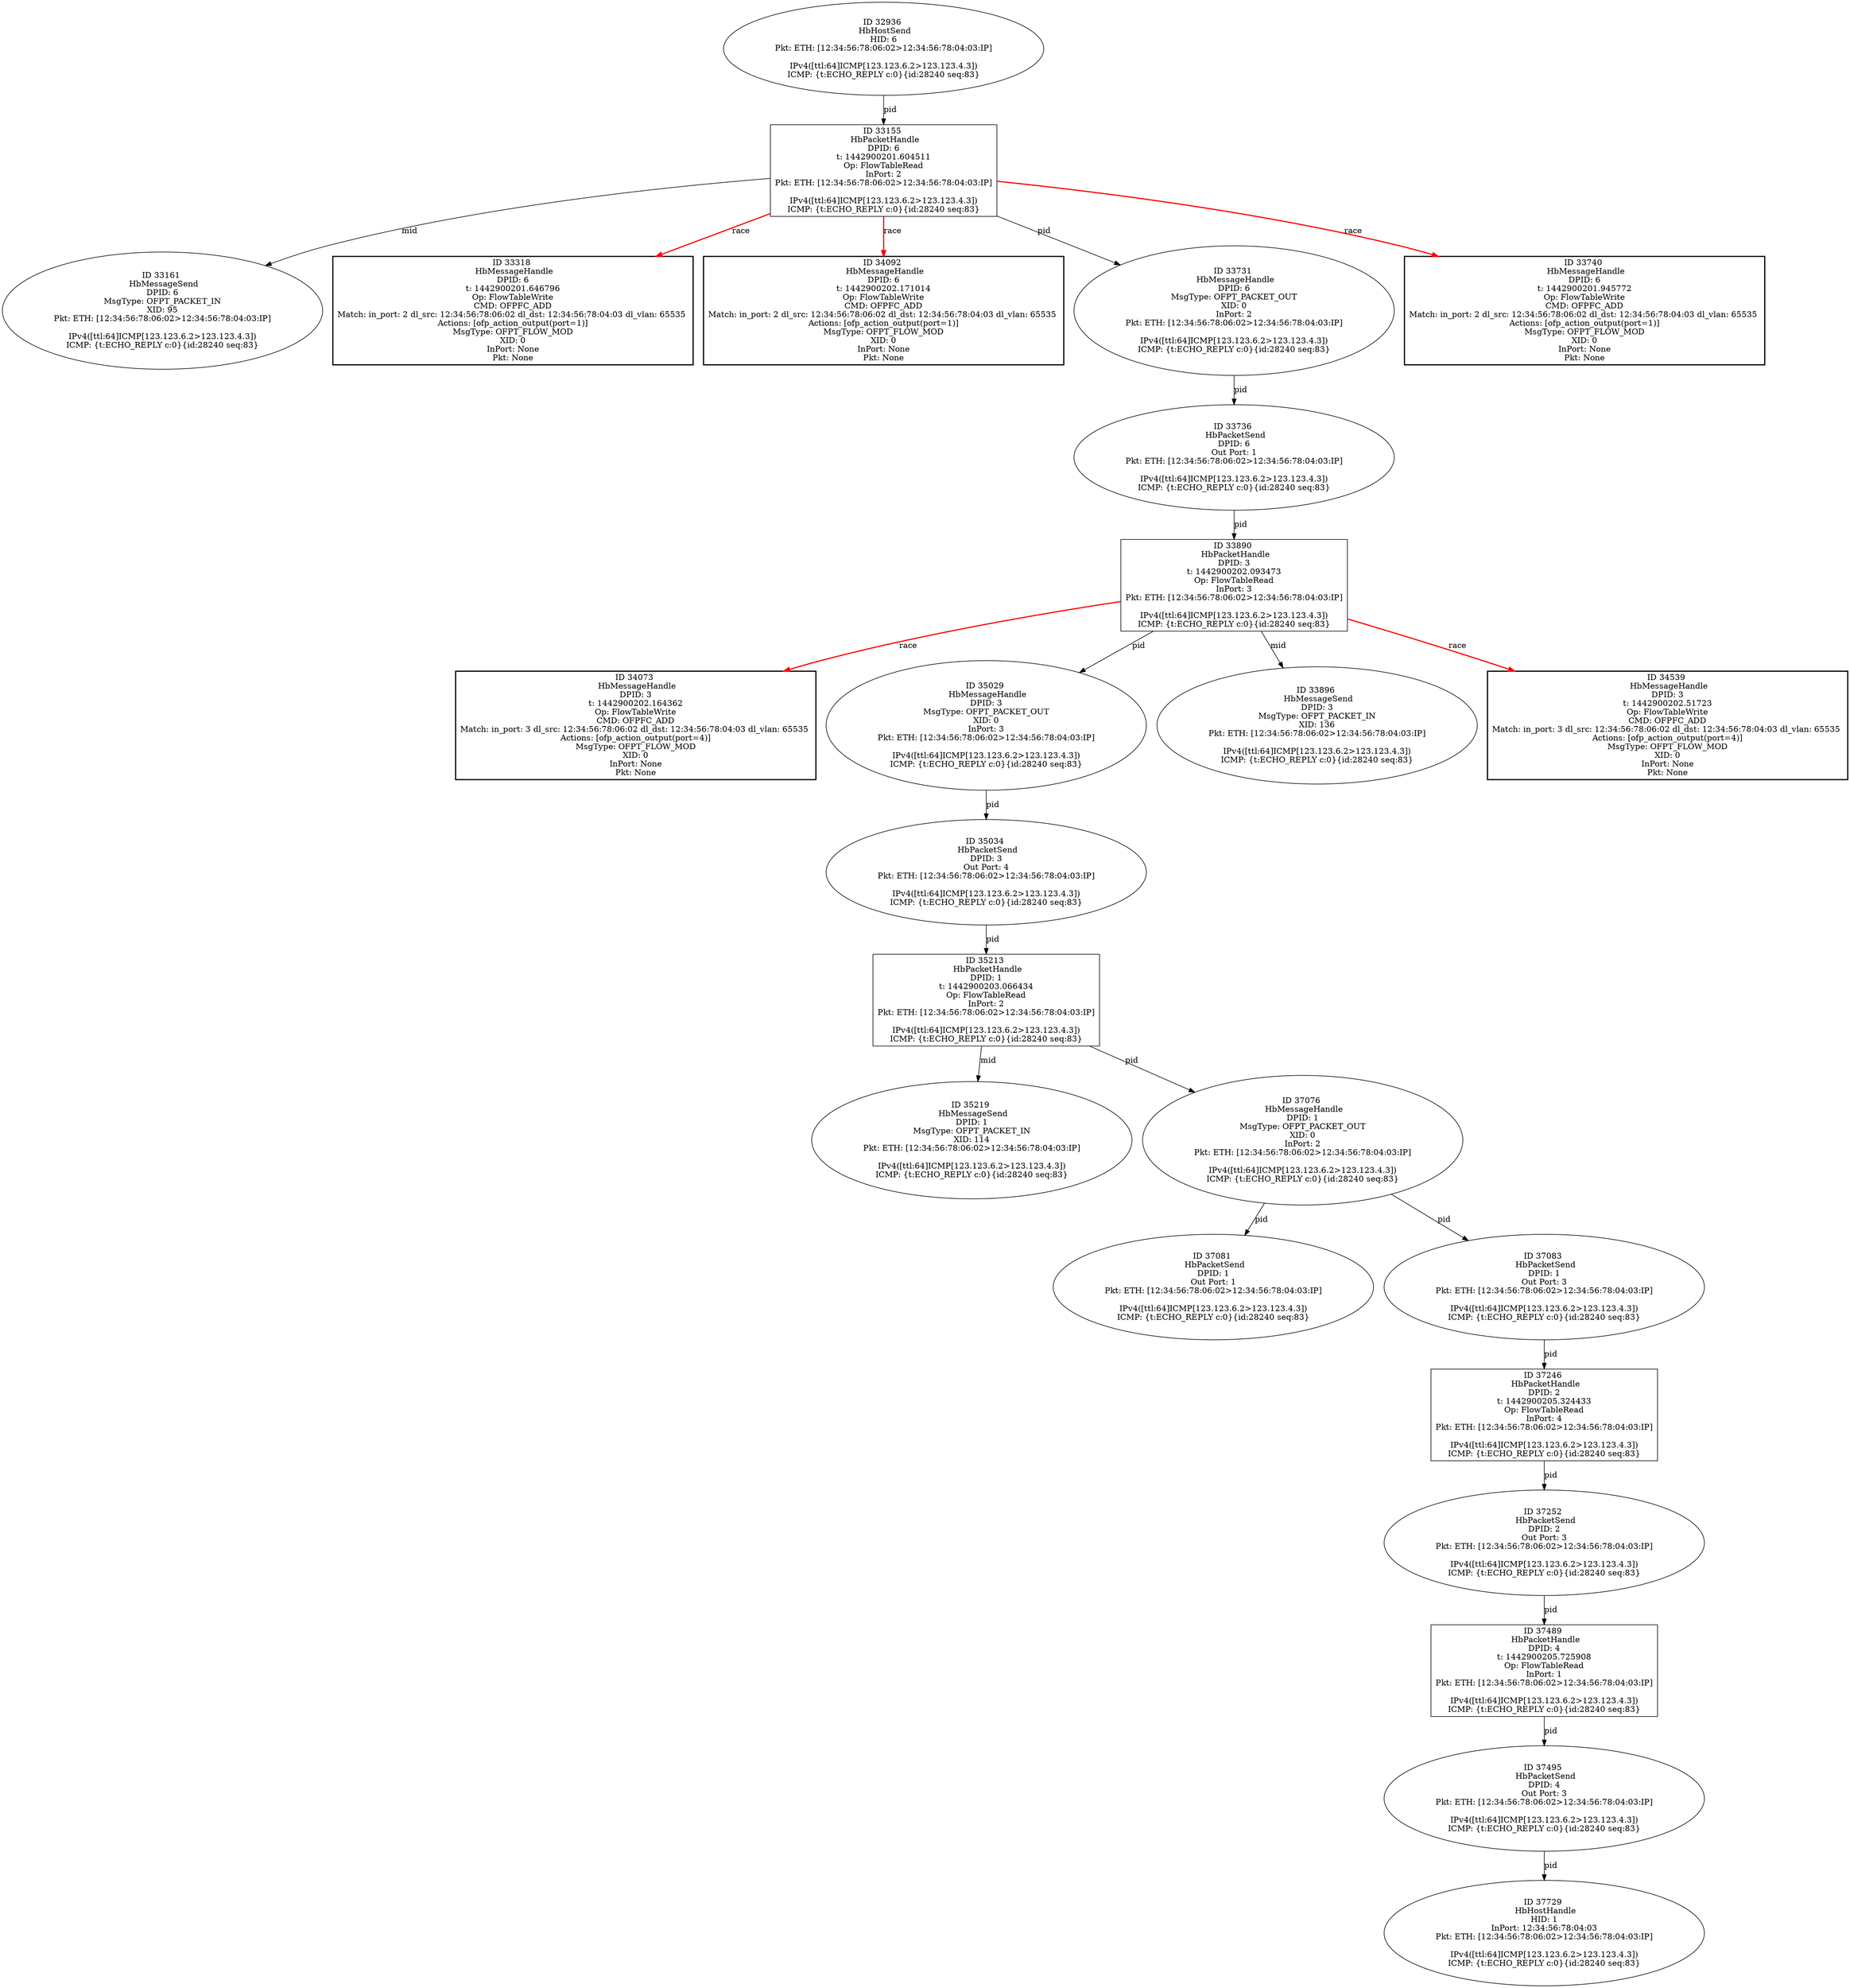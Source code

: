 strict digraph G {
33155 [shape=box, event=<hb_events.HbPacketHandle object at 0x10ec31c10>, label="ID 33155 
 HbPacketHandle
DPID: 6
t: 1442900201.604511
Op: FlowTableRead
InPort: 2
Pkt: ETH: [12:34:56:78:06:02>12:34:56:78:04:03:IP]

IPv4([ttl:64]ICMP[123.123.6.2>123.123.4.3])
ICMP: {t:ECHO_REPLY c:0}{id:28240 seq:83}"];
37252 [shape=oval, event=<hb_events.HbPacketSend object at 0x10fa8dd50>, label="ID 37252 
 HbPacketSend
DPID: 2
Out Port: 3
Pkt: ETH: [12:34:56:78:06:02>12:34:56:78:04:03:IP]

IPv4([ttl:64]ICMP[123.123.6.2>123.123.4.3])
ICMP: {t:ECHO_REPLY c:0}{id:28240 seq:83}"];
33161 [shape=oval, event=<hb_events.HbMessageSend object at 0x10ec38b10>, label="ID 33161 
 HbMessageSend
DPID: 6
MsgType: OFPT_PACKET_IN
XID: 95
Pkt: ETH: [12:34:56:78:06:02>12:34:56:78:04:03:IP]

IPv4([ttl:64]ICMP[123.123.6.2>123.123.4.3])
ICMP: {t:ECHO_REPLY c:0}{id:28240 seq:83}"];
35213 [shape=box, event=<hb_events.HbPacketHandle object at 0x10f10d710>, label="ID 35213 
 HbPacketHandle
DPID: 1
t: 1442900203.066434
Op: FlowTableRead
InPort: 2
Pkt: ETH: [12:34:56:78:06:02>12:34:56:78:04:03:IP]

IPv4([ttl:64]ICMP[123.123.6.2>123.123.4.3])
ICMP: {t:ECHO_REPLY c:0}{id:28240 seq:83}"];
35219 [shape=oval, event=<hb_events.HbMessageSend object at 0x10f115950>, label="ID 35219 
 HbMessageSend
DPID: 1
MsgType: OFPT_PACKET_IN
XID: 114
Pkt: ETH: [12:34:56:78:06:02>12:34:56:78:04:03:IP]

IPv4([ttl:64]ICMP[123.123.6.2>123.123.4.3])
ICMP: {t:ECHO_REPLY c:0}{id:28240 seq:83}"];
34073 [shape=box, style=bold, event=<hb_events.HbMessageHandle object at 0x10edef9d0>, label="ID 34073 
 HbMessageHandle
DPID: 3
t: 1442900202.164362
Op: FlowTableWrite
CMD: OFPFC_ADD
Match: in_port: 3 dl_src: 12:34:56:78:06:02 dl_dst: 12:34:56:78:04:03 dl_vlan: 65535 
Actions: [ofp_action_output(port=4)]
MsgType: OFPT_FLOW_MOD
XID: 0
InPort: None
Pkt: None"];
33318 [shape=box, style=bold, event=<hb_events.HbMessageHandle object at 0x10ec7f910>, label="ID 33318 
 HbMessageHandle
DPID: 6
t: 1442900201.646796
Op: FlowTableWrite
CMD: OFPFC_ADD
Match: in_port: 2 dl_src: 12:34:56:78:06:02 dl_dst: 12:34:56:78:04:03 dl_vlan: 65535 
Actions: [ofp_action_output(port=1)]
MsgType: OFPT_FLOW_MOD
XID: 0
InPort: None
Pkt: None"];
32936 [shape=oval, event=<hb_events.HbHostSend object at 0x10ebe47d0>, label="ID 32936 
 HbHostSend
HID: 6
Pkt: ETH: [12:34:56:78:06:02>12:34:56:78:04:03:IP]

IPv4([ttl:64]ICMP[123.123.6.2>123.123.4.3])
ICMP: {t:ECHO_REPLY c:0}{id:28240 seq:83}"];
34092 [shape=box, style=bold, event=<hb_events.HbMessageHandle object at 0x10edfbe50>, label="ID 34092 
 HbMessageHandle
DPID: 6
t: 1442900202.171014
Op: FlowTableWrite
CMD: OFPFC_ADD
Match: in_port: 2 dl_src: 12:34:56:78:06:02 dl_dst: 12:34:56:78:04:03 dl_vlan: 65535 
Actions: [ofp_action_output(port=1)]
MsgType: OFPT_FLOW_MOD
XID: 0
InPort: None
Pkt: None"];
33731 [shape=oval, event=<hb_events.HbMessageHandle object at 0x10ed312d0>, label="ID 33731 
 HbMessageHandle
DPID: 6
MsgType: OFPT_PACKET_OUT
XID: 0
InPort: 2
Pkt: ETH: [12:34:56:78:06:02>12:34:56:78:04:03:IP]

IPv4([ttl:64]ICMP[123.123.6.2>123.123.4.3])
ICMP: {t:ECHO_REPLY c:0}{id:28240 seq:83}"];
33736 [shape=oval, event=<hb_events.HbPacketSend object at 0x10ed31690>, label="ID 33736 
 HbPacketSend
DPID: 6
Out Port: 1
Pkt: ETH: [12:34:56:78:06:02>12:34:56:78:04:03:IP]

IPv4([ttl:64]ICMP[123.123.6.2>123.123.4.3])
ICMP: {t:ECHO_REPLY c:0}{id:28240 seq:83}"];
33740 [shape=box, style=bold, event=<hb_events.HbMessageHandle object at 0x10ed38910>, label="ID 33740 
 HbMessageHandle
DPID: 6
t: 1442900201.945772
Op: FlowTableWrite
CMD: OFPFC_ADD
Match: in_port: 2 dl_src: 12:34:56:78:06:02 dl_dst: 12:34:56:78:04:03 dl_vlan: 65535 
Actions: [ofp_action_output(port=1)]
MsgType: OFPT_FLOW_MOD
XID: 0
InPort: None
Pkt: None"];
37076 [shape=oval, event=<hb_events.HbMessageHandle object at 0x10f9d8d90>, label="ID 37076 
 HbMessageHandle
DPID: 1
MsgType: OFPT_PACKET_OUT
XID: 0
InPort: 2
Pkt: ETH: [12:34:56:78:06:02>12:34:56:78:04:03:IP]

IPv4([ttl:64]ICMP[123.123.6.2>123.123.4.3])
ICMP: {t:ECHO_REPLY c:0}{id:28240 seq:83}"];
35029 [shape=oval, event=<hb_events.HbMessageHandle object at 0x10f08d7d0>, label="ID 35029 
 HbMessageHandle
DPID: 3
MsgType: OFPT_PACKET_OUT
XID: 0
InPort: 3
Pkt: ETH: [12:34:56:78:06:02>12:34:56:78:04:03:IP]

IPv4([ttl:64]ICMP[123.123.6.2>123.123.4.3])
ICMP: {t:ECHO_REPLY c:0}{id:28240 seq:83}"];
37081 [shape=oval, event=<hb_events.HbPacketSend object at 0x10f9b76d0>, label="ID 37081 
 HbPacketSend
DPID: 1
Out Port: 1
Pkt: ETH: [12:34:56:78:06:02>12:34:56:78:04:03:IP]

IPv4([ttl:64]ICMP[123.123.6.2>123.123.4.3])
ICMP: {t:ECHO_REPLY c:0}{id:28240 seq:83}"];
35034 [shape=oval, event=<hb_events.HbPacketSend object at 0x10f08dcd0>, label="ID 35034 
 HbPacketSend
DPID: 3
Out Port: 4
Pkt: ETH: [12:34:56:78:06:02>12:34:56:78:04:03:IP]

IPv4([ttl:64]ICMP[123.123.6.2>123.123.4.3])
ICMP: {t:ECHO_REPLY c:0}{id:28240 seq:83}"];
37083 [shape=oval, event=<hb_events.HbPacketSend object at 0x10f9b7950>, label="ID 37083 
 HbPacketSend
DPID: 1
Out Port: 3
Pkt: ETH: [12:34:56:78:06:02>12:34:56:78:04:03:IP]

IPv4([ttl:64]ICMP[123.123.6.2>123.123.4.3])
ICMP: {t:ECHO_REPLY c:0}{id:28240 seq:83}"];
37729 [shape=oval, event=<hb_events.HbHostHandle object at 0x10fd24d50>, label="ID 37729 
 HbHostHandle
HID: 1
InPort: 12:34:56:78:04:03
Pkt: ETH: [12:34:56:78:06:02>12:34:56:78:04:03:IP]

IPv4([ttl:64]ICMP[123.123.6.2>123.123.4.3])
ICMP: {t:ECHO_REPLY c:0}{id:28240 seq:83}"];
33890 [shape=box, event=<hb_events.HbPacketHandle object at 0x10ed82f50>, label="ID 33890 
 HbPacketHandle
DPID: 3
t: 1442900202.093473
Op: FlowTableRead
InPort: 3
Pkt: ETH: [12:34:56:78:06:02>12:34:56:78:04:03:IP]

IPv4([ttl:64]ICMP[123.123.6.2>123.123.4.3])
ICMP: {t:ECHO_REPLY c:0}{id:28240 seq:83}"];
33896 [shape=oval, event=<hb_events.HbMessageSend object at 0x10ed87a50>, label="ID 33896 
 HbMessageSend
DPID: 3
MsgType: OFPT_PACKET_IN
XID: 136
Pkt: ETH: [12:34:56:78:06:02>12:34:56:78:04:03:IP]

IPv4([ttl:64]ICMP[123.123.6.2>123.123.4.3])
ICMP: {t:ECHO_REPLY c:0}{id:28240 seq:83}"];
34539 [shape=box, style=bold, event=<hb_events.HbMessageHandle object at 0x10eeef910>, label="ID 34539 
 HbMessageHandle
DPID: 3
t: 1442900202.51723
Op: FlowTableWrite
CMD: OFPFC_ADD
Match: in_port: 3 dl_src: 12:34:56:78:06:02 dl_dst: 12:34:56:78:04:03 dl_vlan: 65535 
Actions: [ofp_action_output(port=4)]
MsgType: OFPT_FLOW_MOD
XID: 0
InPort: None
Pkt: None"];
37489 [shape=box, event=<hb_events.HbPacketHandle object at 0x10fbf1590>, label="ID 37489 
 HbPacketHandle
DPID: 4
t: 1442900205.725908
Op: FlowTableRead
InPort: 1
Pkt: ETH: [12:34:56:78:06:02>12:34:56:78:04:03:IP]

IPv4([ttl:64]ICMP[123.123.6.2>123.123.4.3])
ICMP: {t:ECHO_REPLY c:0}{id:28240 seq:83}"];
37495 [shape=oval, event=<hb_events.HbPacketSend object at 0x10fbfccd0>, label="ID 37495 
 HbPacketSend
DPID: 4
Out Port: 3
Pkt: ETH: [12:34:56:78:06:02>12:34:56:78:04:03:IP]

IPv4([ttl:64]ICMP[123.123.6.2>123.123.4.3])
ICMP: {t:ECHO_REPLY c:0}{id:28240 seq:83}"];
37246 [shape=box, event=<hb_events.HbPacketHandle object at 0x10fa8da10>, label="ID 37246 
 HbPacketHandle
DPID: 2
t: 1442900205.324433
Op: FlowTableRead
InPort: 4
Pkt: ETH: [12:34:56:78:06:02>12:34:56:78:04:03:IP]

IPv4([ttl:64]ICMP[123.123.6.2>123.123.4.3])
ICMP: {t:ECHO_REPLY c:0}{id:28240 seq:83}"];
33155 -> 33161  [rel=mid, label=mid];
33155 -> 33731  [rel=pid, label=pid];
33155 -> 33740  [harmful=True, color=red, style=bold, rel=race, label=race];
33155 -> 33318  [harmful=True, color=red, style=bold, rel=race, label=race];
33155 -> 34092  [harmful=True, color=red, style=bold, rel=race, label=race];
37252 -> 37489  [rel=pid, label=pid];
35213 -> 35219  [rel=mid, label=mid];
35213 -> 37076  [rel=pid, label=pid];
32936 -> 33155  [rel=pid, label=pid];
33731 -> 33736  [rel=pid, label=pid];
33736 -> 33890  [rel=pid, label=pid];
37076 -> 37081  [rel=pid, label=pid];
37076 -> 37083  [rel=pid, label=pid];
35029 -> 35034  [rel=pid, label=pid];
35034 -> 35213  [rel=pid, label=pid];
37083 -> 37246  [rel=pid, label=pid];
33890 -> 33896  [rel=mid, label=mid];
33890 -> 34073  [harmful=True, color=red, style=bold, rel=race, label=race];
33890 -> 34539  [harmful=True, color=red, style=bold, rel=race, label=race];
33890 -> 35029  [rel=pid, label=pid];
37489 -> 37495  [rel=pid, label=pid];
37495 -> 37729  [rel=pid, label=pid];
37246 -> 37252  [rel=pid, label=pid];
}
